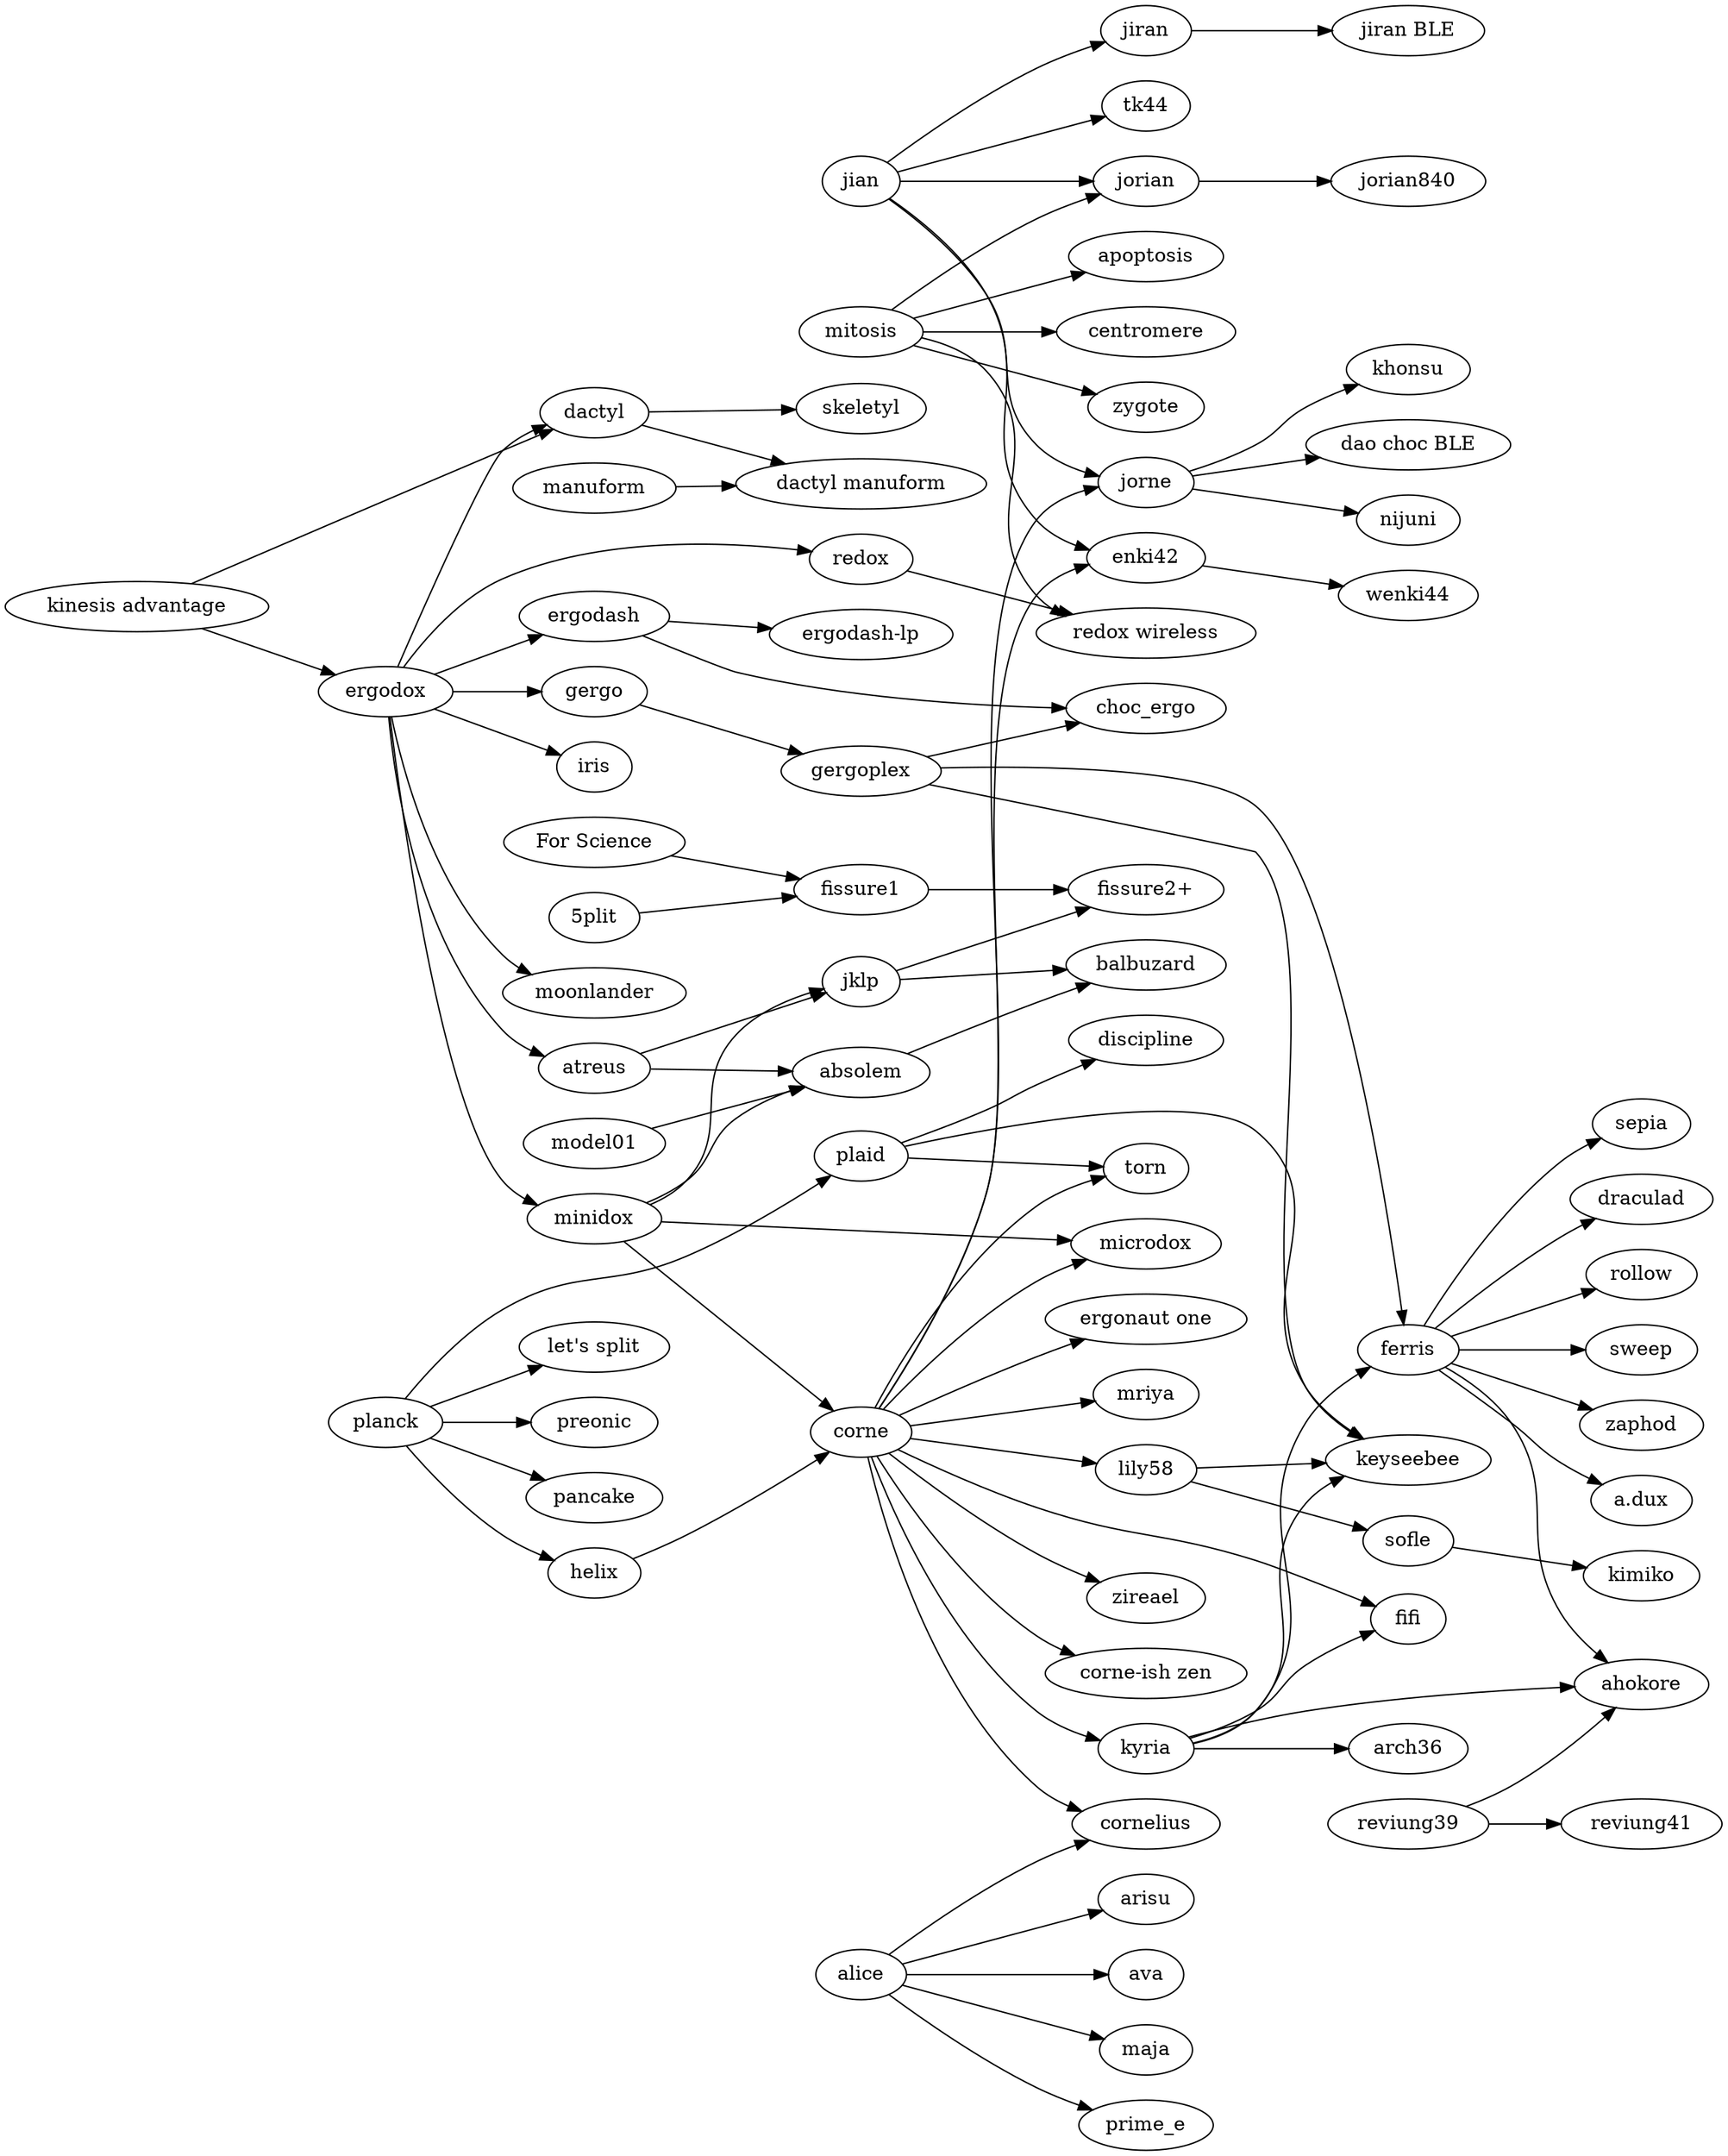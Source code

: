 digraph {
  rankdir=LR;

  subgraph splits {
    helix -> corne;
    enki42->wenki44;
    jiran->"jiran BLE";
    jorian->jorian840;
    redox->"redox wireless";

    jian -> {
      jorian;
      jorne;
      jiran;
      enki42;
      tk44;
    }

    jorne -> {
      nijuni;
      khonsu;
      "dao choc BLE";
    }

    mitosis -> {
      apoptosis;
      "redox wireless";
      centromere;
      zygote;
      jorian;
    }

    corne -> {
      "corne-ish zen";
      cornelius;
      fifi;
      kyria;
      lily58;
      microdox;
      torn;
      jorne;
      "ergonaut one";
      mriya;
      zireael;
      enki42;
    };

    lily58 -> {
      keyseebee;
      sofle;
    };

    kyria -> {
        ahokore;
        arch36;
        ferris;
        fifi;
        keyseebee;
    };

    "kinesis advantage" -> {
      ergodox;
      dactyl;
    };

    ergodox -> {
      atreus;
      dactyl;
      ergodash;
      gergo;
      iris;
      minidox;
      moonlander;
      redox;
    };

    ergodash -> {
      "ergodash-lp";
      choc_ergo;
    };

    gergo -> gergoplex;
    gergoplex -> {
      choc_ergo;
      ferris;
      keyseebee;
    };

    ferris -> {
      ahokore;
      sepia;
      draculad;
      rollow;
      sweep;
      zaphod;
      "a.dux";
    };

    manuform -> "dactyl manuform";

    minidox -> {
      absolem;
      corne;
      microdox;
      jklp;
    };

    model01 -> {
      absolem;
    };

    sofle -> kimiko;

    "5plit" -> "fissure1";
    "For Science" -> "fissure1";
    fissure1 -> "fissure2+";
    jklp -> "fissure2+";
  }

  subgraph unibody {
    atreus -> {
      absolem;
      jklp;
    };
    jklp -> balbuzard;
    absolem -> balbuzard;
    reviung39 -> {
      ahokore;
      reviung41;
    };
  };

  subgraph ortholinear {
    plaid -> {
      discipline;
      keyseebee;
      torn;
    };
    planck -> {
      helix;
      "let's split";
      plaid;
      preonic;
      pancake;
    };
  }

  subgraph {
    dactyl -> {
      "dactyl manuform";
      skeletyl;
    }
  }

  subgraph alicefamily {
    alice -> {
      arisu;
      ava;
      cornelius;
      maja;
      prime_e;
    }
  }
}
